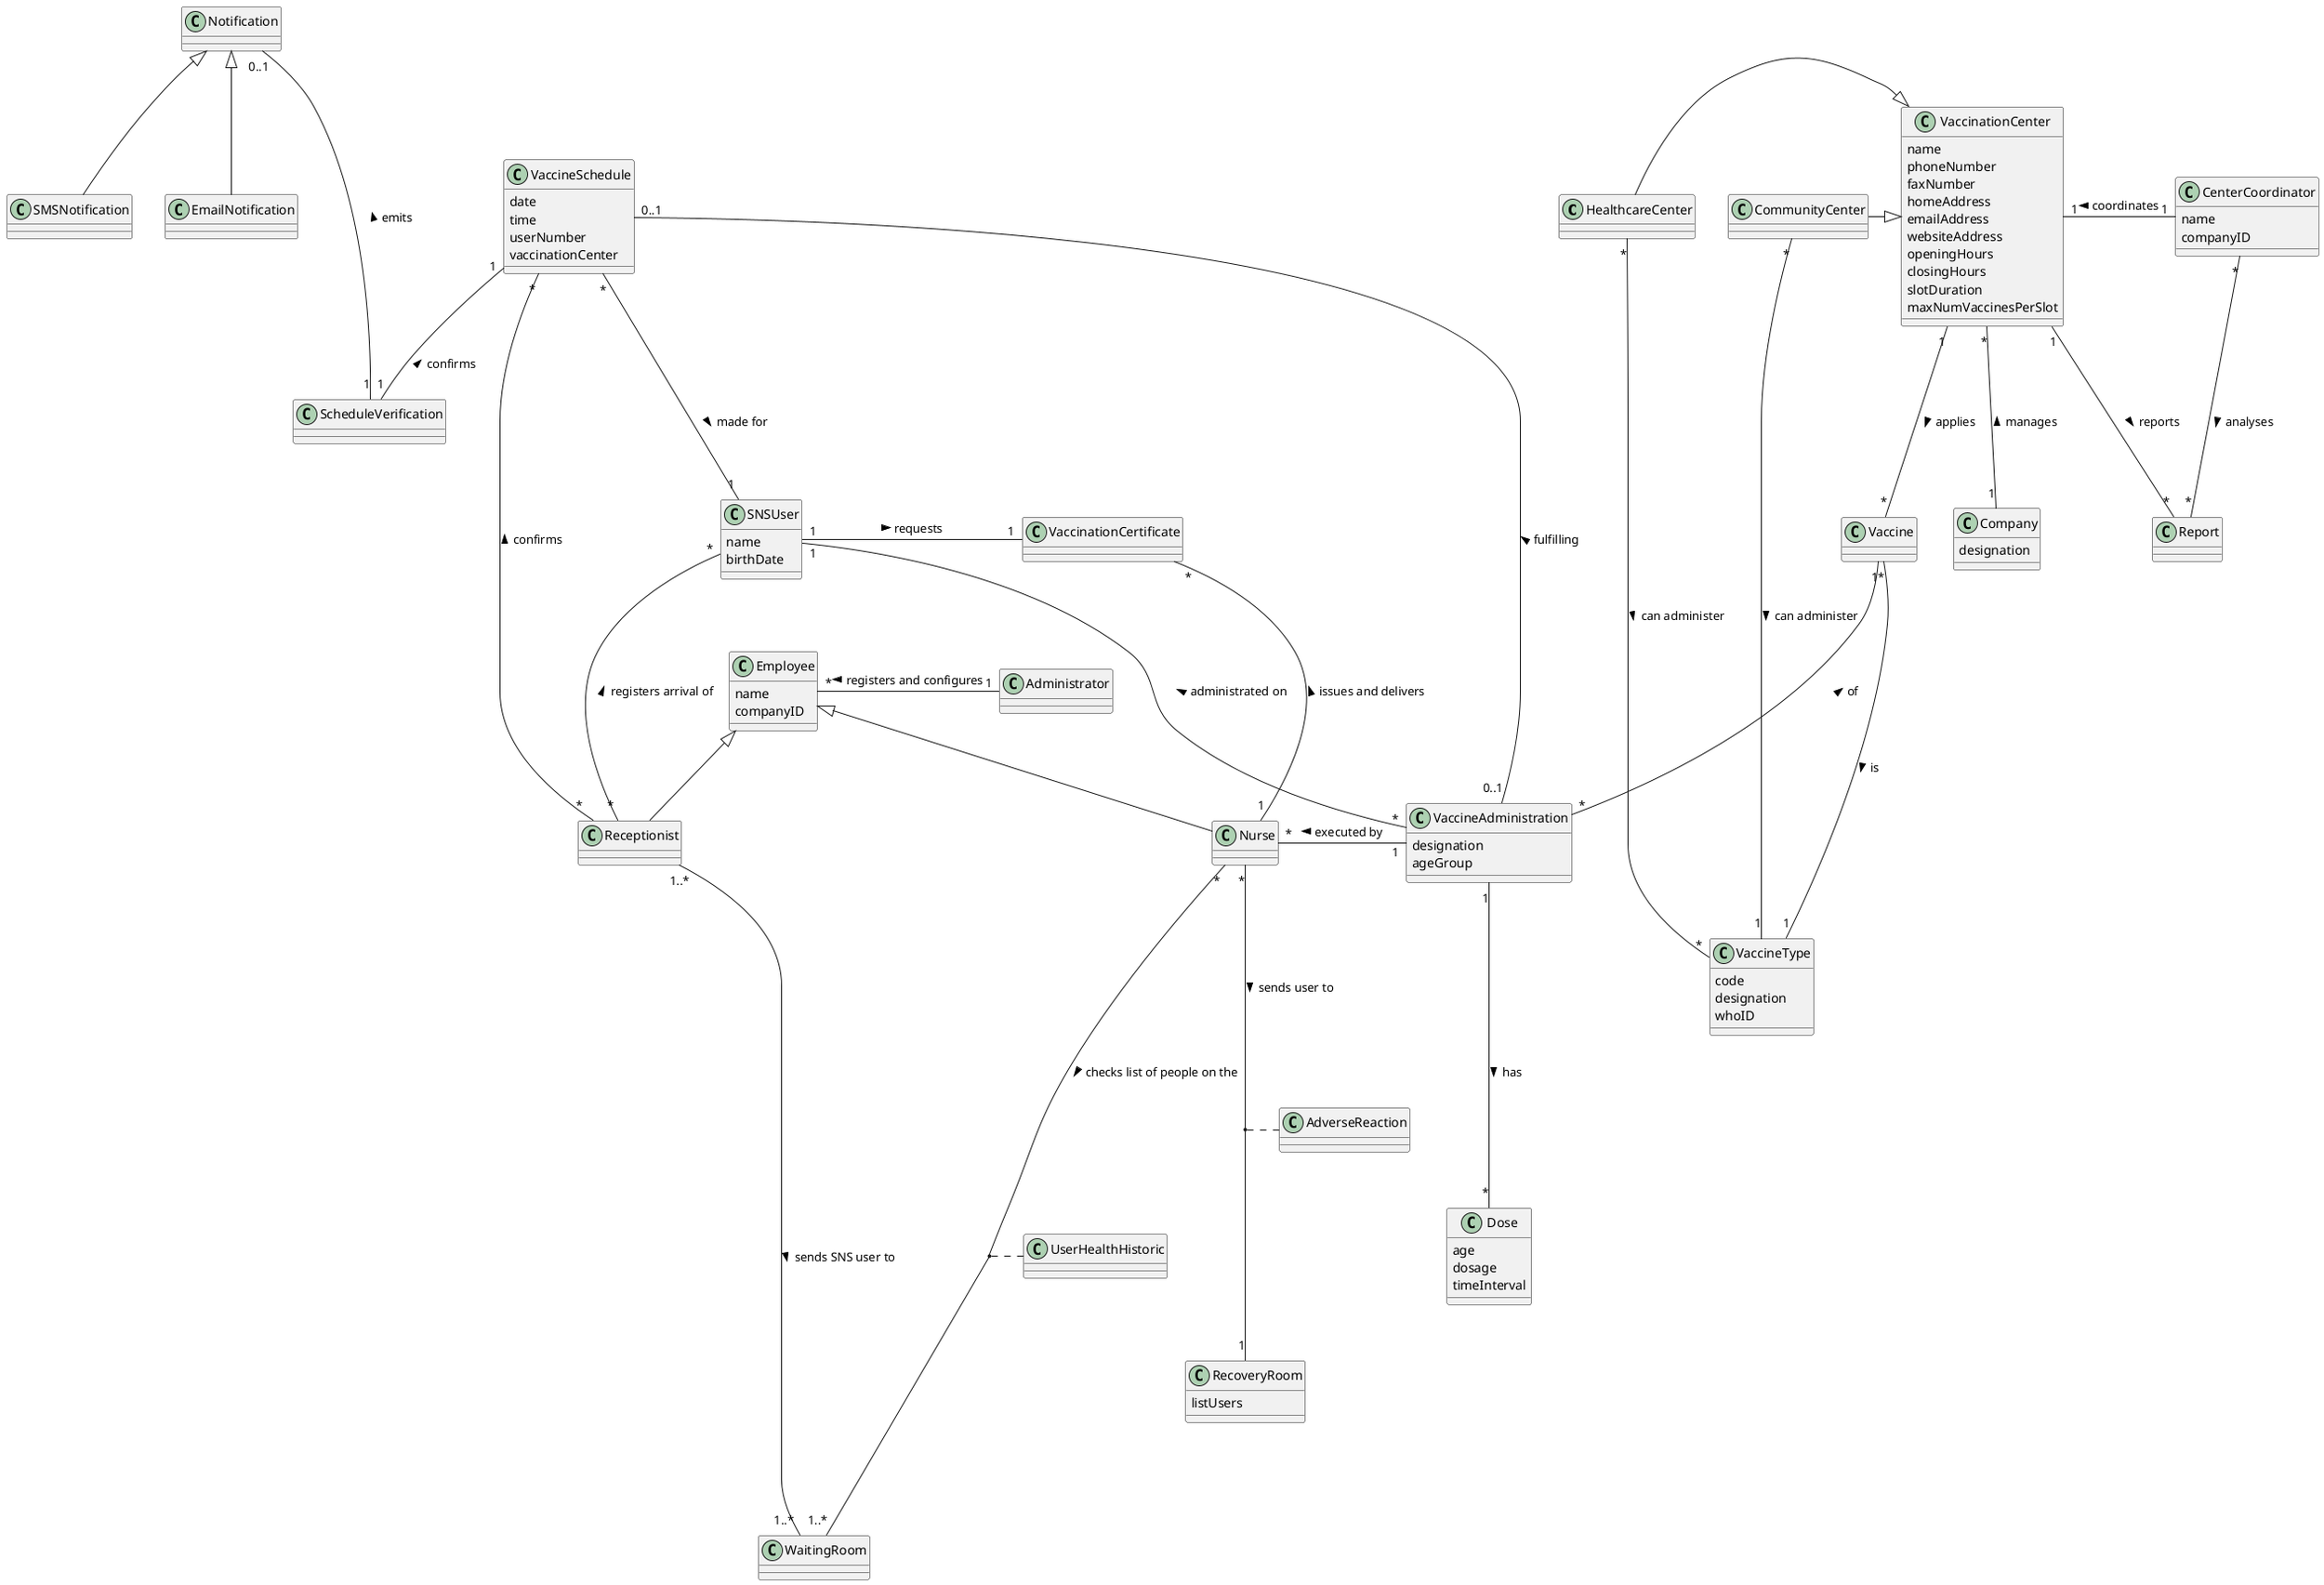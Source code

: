 @startuml
class HealthcareCenter{
}

class Report

class CenterCoordinator{
name
companyID
}

class Company{
designation
}

class Administrator

class Vaccine

class VaccineSchedule{
date
time
userNumber
vaccinationCenter
}

class Receptionist

class SNSUser{
name
birthDate
}

class Notification

class SMSNotification

class EmailNotification

class Report

class Dose{
age
dosage
timeInterval
}

class VaccineAdministration{
designation
ageGroup
}

class Nurse

class AdverseReaction

class RecoveryRoom{
listUsers
}


class CommunityCenter{
}

class VaccinationCenter{
name
phoneNumber
faxNumber
homeAddress
emailAddress
websiteAddress
openingHours
closingHours
slotDuration
maxNumVaccinesPerSlot
}

class VaccineType{
code
designation
whoID
}

class VaccinationCertificate

class ScheduleVerification

class WaitingRoom

class Employee{
name
companyID
}

Employee <|-down- Nurse
Employee <|-down- Receptionist

Company "1" -up-- "*" VaccinationCenter : manages >

VaccinationCenter "1" -down-- "*"Vaccine : applies >

Vaccine "*" -down--- "1" VaccineType : is >
Vaccine "1" -down-- "*" VaccineAdministration : of <

VaccinationCenter <|-left- HealthcareCenter
VaccinationCenter <|-left- CommunityCenter
VaccinationCenter "1" -up-- "*" Report : reports >

HealthcareCenter "*" -down- "*" VaccineType : can administer >
CommunityCenter "*" -right- "1" VaccineType : can administer >

VaccineAdministration "0..1" -right- "0..1" VaccineSchedule : > fulfilling
VaccineAdministration "*" -down-- "1" SNSUser : > administrated on
VaccineAdministration "1" -down--- "*" Dose : has >

CenterCoordinator "1" -left- "1" VaccinationCenter : coordinates >
CenterCoordinator "*" --- "*" Report : analyses >

Administrator "1" -left- "*" Employee : registers and configures >

SNSUser "1" -right-- "1" VaccinationCertificate : requests >

VaccineSchedule "*" -down-- "1" SNSUser : made for >

Receptionist "*" -up-- "*" SNSUser : registers arrival of >
Receptionist "*" -down--- "*" VaccineSchedule : confirms >
Receptionist "1..*"-right-- "1..*"WaitingRoom : sends SNS user to >

Nurse "*" -down--- "1..*" WaitingRoom : checks list of people on the >
(Nurse, WaitingRoom) .. UserHealthHistoric
Nurse "1" -up-- "*" VaccinationCertificate : issues and delivers >
Nurse "*" -down-- "1" RecoveryRoom : sends user to >
(Nurse, RecoveryRoom) .. AdverseReaction
VaccineAdministration "1" -left- "*" Nurse : executed by >

ScheduleVerification "1" -up- "1" VaccineSchedule : confirms >
ScheduleVerification "1" -up-- "0..1" Notification : emits >

Notification <|-- SMSNotification
Notification <|-- EmailNotification
@enduml